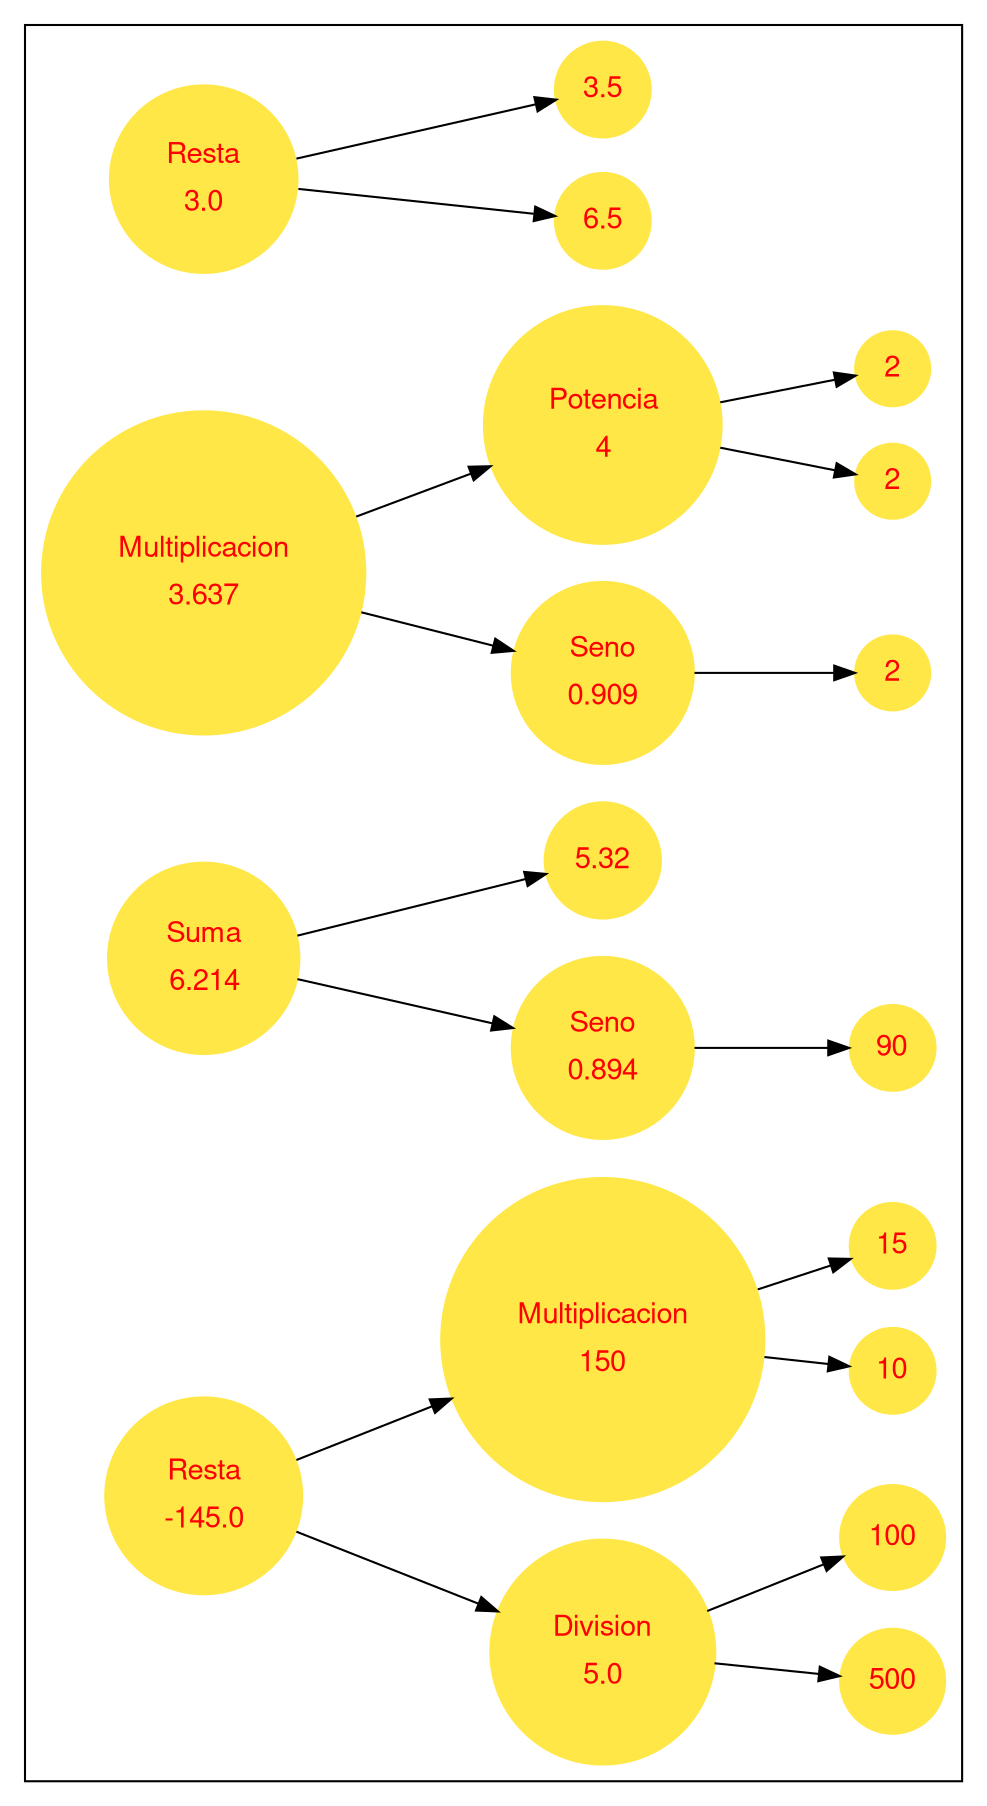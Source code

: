 
        digraph G{
            rankdir = LR
	        fontname="Helvetica,Arial,sans-serif"
	        node [fontname="Helvetica,Arial,sans-serif"]
            edge [fontname="Helvetica,Arial,sans-serif"]
        	node [shape = "circle" color = "#ffe748" style = filled fontcolor = "#ff0000"]
			subgraph cluster0{
				nodo1[label=<<table><tr><td>Resta</td></tr><tr><td>3.0</td></tr></table>>]
				nodo8[label="6.5"]
				nodo1->nodo8
				nodo16[label="3.5"]
				nodo1->nodo16
				nodo2[label=<<table><tr><td>Multiplicacion</td></tr><tr><td>3.637</td></tr></table>>]
				nodoB9[label=<<table><tr><td>Seno</td></tr><tr><td>0.909</td></tr></table>>]
				nodoB12[label ="2"]
				nodo2->nodoB9
				nodoB9->nodoB12
				nodoY17[label=<<table><tr><td>Potencia</td></tr><tr><td>4</td></tr></table>>]
				nodoY20[label="2"]
				nodoY28[label="2"]
				nodo2->nodoY17
				nodoY17->nodoY20
				nodoY17->nodoY28
				nodo3[label=<<table><tr><td>Suma</td></tr><tr><td>6.214</td></tr></table>>]
				nodoB10[label=<<table><tr><td>Seno</td></tr><tr><td>0.894</td></tr></table>>]
				nodoB13[label ="90"]
				nodo3->nodoB10
				nodoB10->nodoB13
				nodo18[label="5.32"]
				nodo3->nodo18
				nodo4[label=<<table><tr><td>Resta</td></tr><tr><td>-145.0</td></tr></table>>]
				nodoA11[label=<<table><tr><td>Division</td></tr><tr><td>5.0</td></tr></table>>]
				nodoA14[label="500"]
				nodoA26[label="100"]
				nodo4->nodoA11
				nodoA11->nodoA14
				nodoA11->nodoA26
				nodoY19[label=<<table><tr><td>Multiplicacion</td></tr><tr><td>150</td></tr></table>>]
				nodoY22[label="10"]
				nodoY30[label="15"]
				nodo4->nodoY19
				nodoY19->nodoY22
				nodoY19->nodoY30
			}
}
